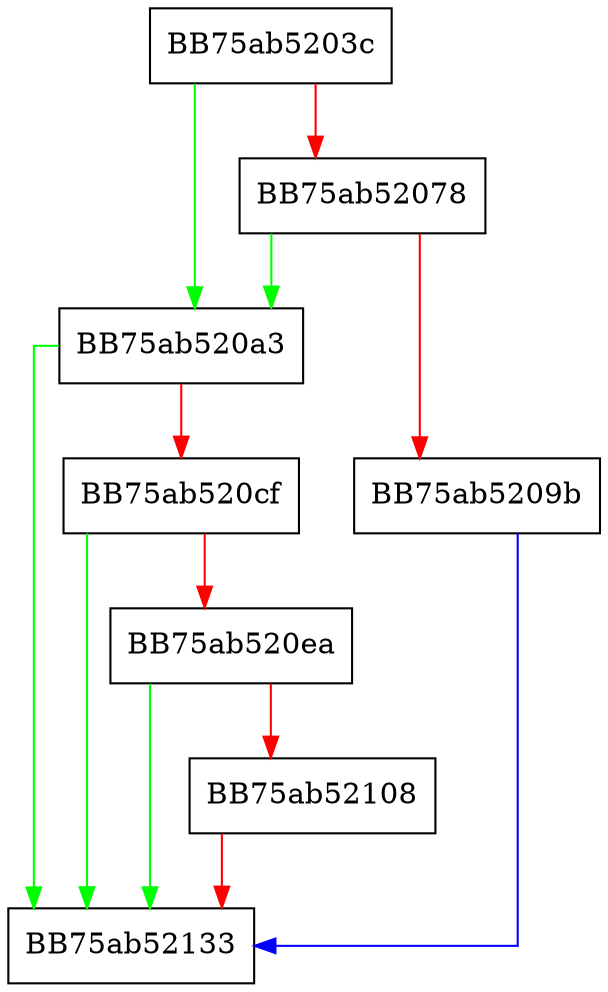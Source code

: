 digraph pagerAddPageToRollbackJournal {
  node [shape="box"];
  graph [splines=ortho];
  BB75ab5203c -> BB75ab520a3 [color="green"];
  BB75ab5203c -> BB75ab52078 [color="red"];
  BB75ab52078 -> BB75ab520a3 [color="green"];
  BB75ab52078 -> BB75ab5209b [color="red"];
  BB75ab5209b -> BB75ab52133 [color="blue"];
  BB75ab520a3 -> BB75ab52133 [color="green"];
  BB75ab520a3 -> BB75ab520cf [color="red"];
  BB75ab520cf -> BB75ab52133 [color="green"];
  BB75ab520cf -> BB75ab520ea [color="red"];
  BB75ab520ea -> BB75ab52133 [color="green"];
  BB75ab520ea -> BB75ab52108 [color="red"];
  BB75ab52108 -> BB75ab52133 [color="red"];
}